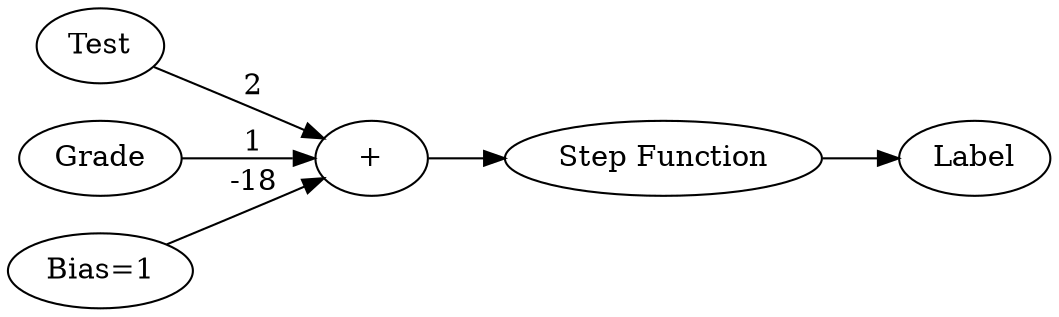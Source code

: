 // Perceptron 3
digraph {
	graph [rankdir=LR]
	a [label=Test]
	b [label=Grade]
	e [label="Bias=1"]
	c [label="+"]
	d [label="Step Function"]
	f [label=Label]
	a -> c [label=2]
	b -> c [label=1]
	e -> c [label=-18]
	c -> d
	d -> f
}

